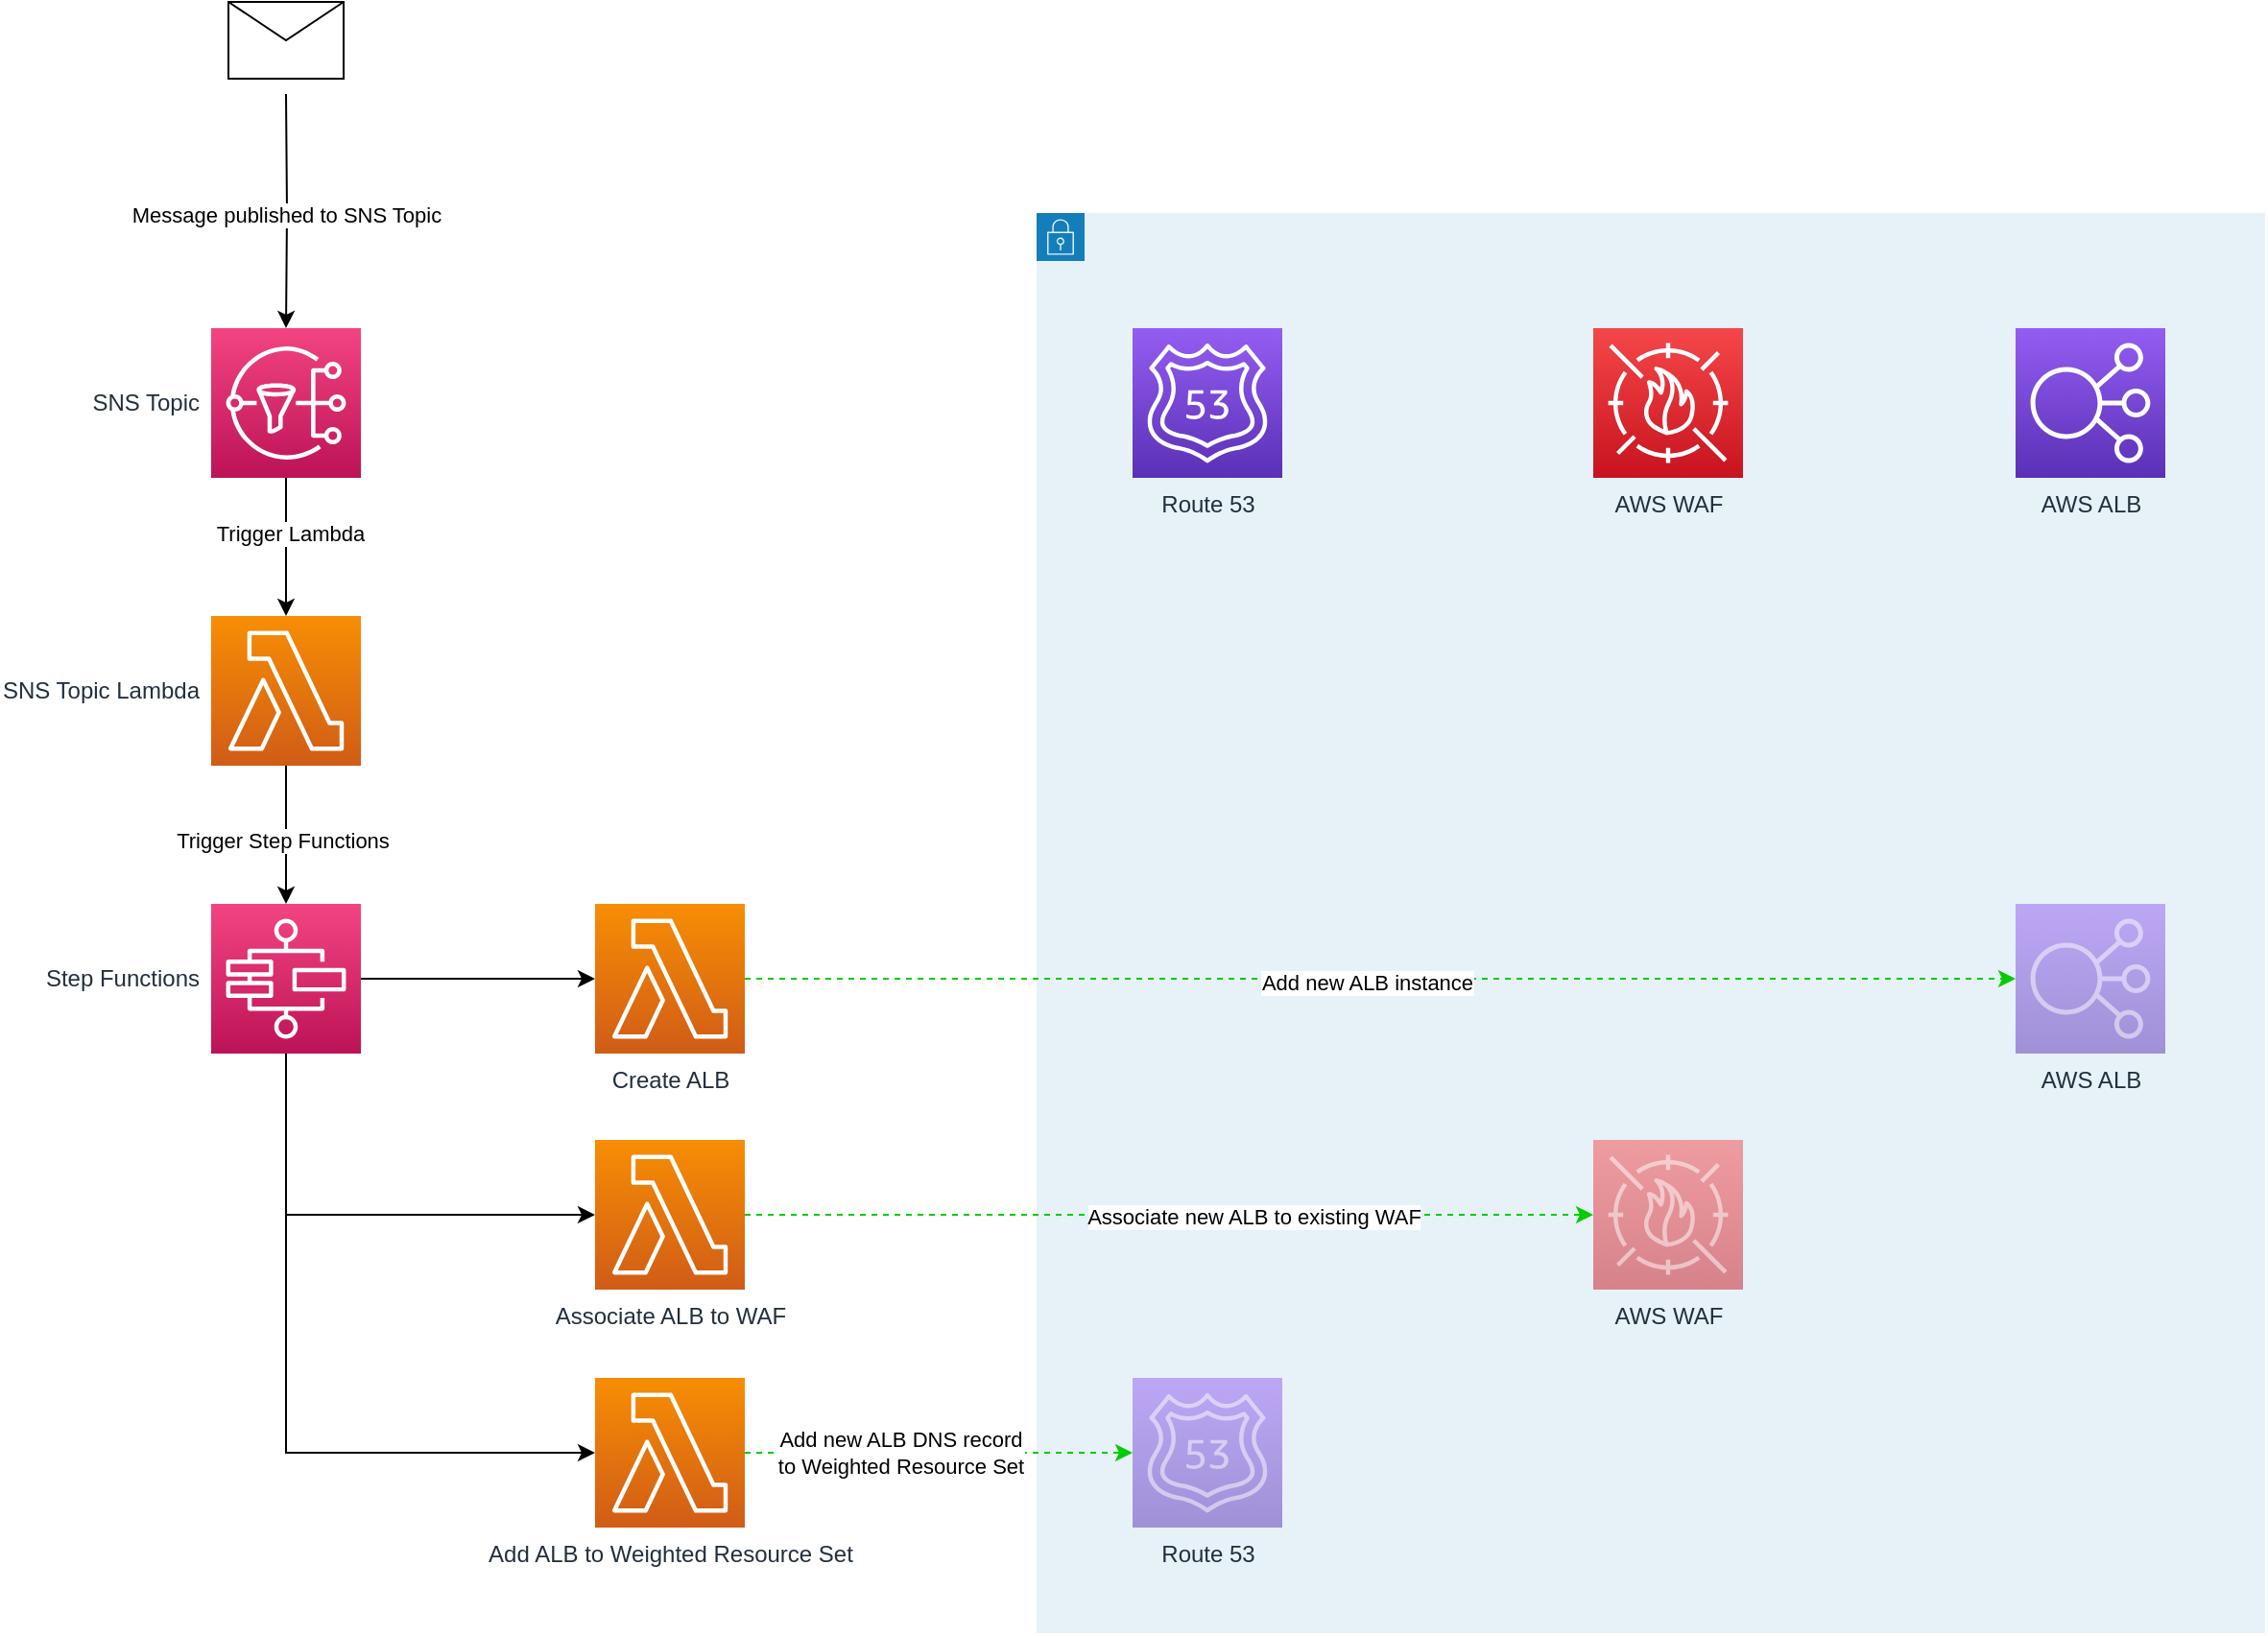 <mxfile version="14.6.13" type="device"><diagram id="7ZM2uqCmDNl1pzNYh1Qt" name="Page-1"><mxGraphModel dx="1577" dy="1032" grid="1" gridSize="10" guides="1" tooltips="1" connect="1" arrows="1" fold="1" page="1" pageScale="1" pageWidth="827" pageHeight="1169" math="0" shadow="0"><root><mxCell id="0"/><mxCell id="1" parent="0"/><mxCell id="T9TvfrUJXqhIfGYNaAvB-12" value="" style="points=[[0,0],[0.25,0],[0.5,0],[0.75,0],[1,0],[1,0.25],[1,0.5],[1,0.75],[1,1],[0.75,1],[0.5,1],[0.25,1],[0,1],[0,0.75],[0,0.5],[0,0.25]];outlineConnect=0;gradientColor=none;html=1;whiteSpace=wrap;fontSize=12;fontStyle=0;shape=mxgraph.aws4.group;grIcon=mxgraph.aws4.group_security_group;grStroke=0;strokeColor=#147EBA;fillColor=#E6F2F8;verticalAlign=top;align=left;spacingLeft=30;fontColor=#147EBA;dashed=0;" parent="1" vertex="1"><mxGeometry x="680" y="210" width="640" height="740" as="geometry"/></mxCell><mxCell id="T9TvfrUJXqhIfGYNaAvB-14" style="edgeStyle=orthogonalEdgeStyle;rounded=0;orthogonalLoop=1;jettySize=auto;html=1;" parent="1" target="T9TvfrUJXqhIfGYNaAvB-6" edge="1"><mxGeometry relative="1" as="geometry"><mxPoint x="289" y="148.0" as="sourcePoint"/></mxGeometry></mxCell><mxCell id="T9TvfrUJXqhIfGYNaAvB-26" value="Message published to SNS Topic" style="edgeLabel;html=1;align=center;verticalAlign=middle;resizable=0;points=[];" parent="T9TvfrUJXqhIfGYNaAvB-14" vertex="1" connectable="0"><mxGeometry x="0.034" relative="1" as="geometry"><mxPoint as="offset"/></mxGeometry></mxCell><mxCell id="T9TvfrUJXqhIfGYNaAvB-2" value="Route 53" style="points=[[0,0,0],[0.25,0,0],[0.5,0,0],[0.75,0,0],[1,0,0],[0,1,0],[0.25,1,0],[0.5,1,0],[0.75,1,0],[1,1,0],[0,0.25,0],[0,0.5,0],[0,0.75,0],[1,0.25,0],[1,0.5,0],[1,0.75,0]];outlineConnect=0;fontColor=#232F3E;gradientColor=#945DF2;gradientDirection=north;fillColor=#5A30B5;strokeColor=#ffffff;dashed=0;verticalLabelPosition=bottom;verticalAlign=top;align=center;html=1;fontSize=12;fontStyle=0;aspect=fixed;shape=mxgraph.aws4.resourceIcon;resIcon=mxgraph.aws4.route_53;" parent="1" vertex="1"><mxGeometry x="730" y="270" width="78" height="78" as="geometry"/></mxCell><mxCell id="T9TvfrUJXqhIfGYNaAvB-3" value="AWS WAF" style="points=[[0,0,0],[0.25,0,0],[0.5,0,0],[0.75,0,0],[1,0,0],[0,1,0],[0.25,1,0],[0.5,1,0],[0.75,1,0],[1,1,0],[0,0.25,0],[0,0.5,0],[0,0.75,0],[1,0.25,0],[1,0.5,0],[1,0.75,0]];outlineConnect=0;fontColor=#232F3E;gradientColor=#F54749;gradientDirection=north;fillColor=#C7131F;strokeColor=#ffffff;dashed=0;verticalLabelPosition=bottom;verticalAlign=top;align=center;html=1;fontSize=12;fontStyle=0;aspect=fixed;shape=mxgraph.aws4.resourceIcon;resIcon=mxgraph.aws4.waf;" parent="1" vertex="1"><mxGeometry x="970" y="270" width="78" height="78" as="geometry"/></mxCell><mxCell id="T9TvfrUJXqhIfGYNaAvB-16" style="edgeStyle=orthogonalEdgeStyle;rounded=0;orthogonalLoop=1;jettySize=auto;html=1;" parent="1" source="T9TvfrUJXqhIfGYNaAvB-4" target="T9TvfrUJXqhIfGYNaAvB-5" edge="1"><mxGeometry relative="1" as="geometry"/></mxCell><mxCell id="T9TvfrUJXqhIfGYNaAvB-28" value="Trigger Step Functions" style="edgeLabel;html=1;align=center;verticalAlign=middle;resizable=0;points=[];" parent="T9TvfrUJXqhIfGYNaAvB-16" vertex="1" connectable="0"><mxGeometry x="0.083" y="-2" relative="1" as="geometry"><mxPoint as="offset"/></mxGeometry></mxCell><mxCell id="T9TvfrUJXqhIfGYNaAvB-4" value="SNS Topic Lambda" style="points=[[0,0,0],[0.25,0,0],[0.5,0,0],[0.75,0,0],[1,0,0],[0,1,0],[0.25,1,0],[0.5,1,0],[0.75,1,0],[1,1,0],[0,0.25,0],[0,0.5,0],[0,0.75,0],[1,0.25,0],[1,0.5,0],[1,0.75,0]];outlineConnect=0;fontColor=#232F3E;gradientColor=#F78E04;gradientDirection=north;fillColor=#D05C17;strokeColor=#ffffff;dashed=0;verticalLabelPosition=middle;verticalAlign=middle;align=right;html=1;fontSize=12;fontStyle=0;aspect=fixed;shape=mxgraph.aws4.resourceIcon;resIcon=mxgraph.aws4.lambda;labelPosition=left;spacingRight=5;" parent="1" vertex="1"><mxGeometry x="250" y="420" width="78" height="78" as="geometry"/></mxCell><mxCell id="T9TvfrUJXqhIfGYNaAvB-17" style="edgeStyle=orthogonalEdgeStyle;rounded=0;orthogonalLoop=1;jettySize=auto;html=1;" parent="1" source="T9TvfrUJXqhIfGYNaAvB-5" target="T9TvfrUJXqhIfGYNaAvB-8" edge="1"><mxGeometry relative="1" as="geometry"/></mxCell><mxCell id="T9TvfrUJXqhIfGYNaAvB-18" style="edgeStyle=orthogonalEdgeStyle;rounded=0;orthogonalLoop=1;jettySize=auto;html=1;" parent="1" source="T9TvfrUJXqhIfGYNaAvB-5" target="T9TvfrUJXqhIfGYNaAvB-9" edge="1"><mxGeometry relative="1" as="geometry"><mxPoint x="270" y="710" as="sourcePoint"/><Array as="points"><mxPoint x="289" y="732"/></Array></mxGeometry></mxCell><mxCell id="T9TvfrUJXqhIfGYNaAvB-19" style="edgeStyle=orthogonalEdgeStyle;rounded=0;orthogonalLoop=1;jettySize=auto;html=1;entryX=0;entryY=0.5;entryDx=0;entryDy=0;entryPerimeter=0;" parent="1" source="T9TvfrUJXqhIfGYNaAvB-5" target="T9TvfrUJXqhIfGYNaAvB-10" edge="1"><mxGeometry relative="1" as="geometry"><Array as="points"><mxPoint x="289" y="856"/></Array></mxGeometry></mxCell><mxCell id="T9TvfrUJXqhIfGYNaAvB-5" value="Step Functions" style="points=[[0,0,0],[0.25,0,0],[0.5,0,0],[0.75,0,0],[1,0,0],[0,1,0],[0.25,1,0],[0.5,1,0],[0.75,1,0],[1,1,0],[0,0.25,0],[0,0.5,0],[0,0.75,0],[1,0.25,0],[1,0.5,0],[1,0.75,0]];outlineConnect=0;fontColor=#232F3E;gradientColor=#F34482;gradientDirection=north;fillColor=#BC1356;strokeColor=#ffffff;dashed=0;verticalLabelPosition=middle;verticalAlign=middle;align=right;html=1;fontSize=12;fontStyle=0;aspect=fixed;shape=mxgraph.aws4.resourceIcon;resIcon=mxgraph.aws4.step_functions;labelPosition=left;spacingRight=5;" parent="1" vertex="1"><mxGeometry x="250" y="570" width="78" height="78" as="geometry"/></mxCell><mxCell id="T9TvfrUJXqhIfGYNaAvB-15" style="edgeStyle=orthogonalEdgeStyle;rounded=0;orthogonalLoop=1;jettySize=auto;html=1;entryX=0.5;entryY=0;entryDx=0;entryDy=0;entryPerimeter=0;" parent="1" source="T9TvfrUJXqhIfGYNaAvB-6" target="T9TvfrUJXqhIfGYNaAvB-4" edge="1"><mxGeometry relative="1" as="geometry"/></mxCell><mxCell id="T9TvfrUJXqhIfGYNaAvB-27" value="Trigger Lambda" style="edgeLabel;html=1;align=center;verticalAlign=middle;resizable=0;points=[];" parent="T9TvfrUJXqhIfGYNaAvB-15" vertex="1" connectable="0"><mxGeometry x="-0.194" y="2" relative="1" as="geometry"><mxPoint as="offset"/></mxGeometry></mxCell><mxCell id="T9TvfrUJXqhIfGYNaAvB-6" value="SNS Topic" style="points=[[0,0,0],[0.25,0,0],[0.5,0,0],[0.75,0,0],[1,0,0],[0,1,0],[0.25,1,0],[0.5,1,0],[0.75,1,0],[1,1,0],[0,0.25,0],[0,0.5,0],[0,0.75,0],[1,0.25,0],[1,0.5,0],[1,0.75,0]];outlineConnect=0;fontColor=#232F3E;gradientColor=#F34482;gradientDirection=north;fillColor=#BC1356;strokeColor=#ffffff;dashed=0;verticalLabelPosition=middle;verticalAlign=middle;align=right;html=1;fontSize=12;fontStyle=0;aspect=fixed;shape=mxgraph.aws4.resourceIcon;resIcon=mxgraph.aws4.sns;labelPosition=left;spacingRight=5;" parent="1" vertex="1"><mxGeometry x="250" y="270" width="78" height="78" as="geometry"/></mxCell><mxCell id="T9TvfrUJXqhIfGYNaAvB-7" value="AWS ALB" style="points=[[0,0,0],[0.25,0,0],[0.5,0,0],[0.75,0,0],[1,0,0],[0,1,0],[0.25,1,0],[0.5,1,0],[0.75,1,0],[1,1,0],[0,0.25,0],[0,0.5,0],[0,0.75,0],[1,0.25,0],[1,0.5,0],[1,0.75,0]];outlineConnect=0;fontColor=#232F3E;gradientColor=#945DF2;gradientDirection=north;fillColor=#5A30B5;strokeColor=#ffffff;dashed=0;verticalLabelPosition=bottom;verticalAlign=top;align=center;html=1;fontSize=12;fontStyle=0;aspect=fixed;shape=mxgraph.aws4.resourceIcon;resIcon=mxgraph.aws4.elastic_load_balancing;" parent="1" vertex="1"><mxGeometry x="1190" y="270" width="78" height="78" as="geometry"/></mxCell><mxCell id="T9TvfrUJXqhIfGYNaAvB-22" style="edgeStyle=orthogonalEdgeStyle;rounded=0;orthogonalLoop=1;jettySize=auto;html=1;entryX=0;entryY=0.5;entryDx=0;entryDy=0;entryPerimeter=0;dashed=1;fillColor=#60a917;strokeWidth=1;strokeColor=#00CC00;" parent="1" source="T9TvfrUJXqhIfGYNaAvB-8" target="T9TvfrUJXqhIfGYNaAvB-21" edge="1"><mxGeometry relative="1" as="geometry"/></mxCell><mxCell id="T9TvfrUJXqhIfGYNaAvB-32" value="Add new ALB instance" style="edgeLabel;html=1;align=center;verticalAlign=middle;resizable=0;points=[];" parent="T9TvfrUJXqhIfGYNaAvB-22" vertex="1" connectable="0"><mxGeometry x="-0.021" y="-2" relative="1" as="geometry"><mxPoint as="offset"/></mxGeometry></mxCell><mxCell id="T9TvfrUJXqhIfGYNaAvB-8" value="Create ALB" style="points=[[0,0,0],[0.25,0,0],[0.5,0,0],[0.75,0,0],[1,0,0],[0,1,0],[0.25,1,0],[0.5,1,0],[0.75,1,0],[1,1,0],[0,0.25,0],[0,0.5,0],[0,0.75,0],[1,0.25,0],[1,0.5,0],[1,0.75,0]];outlineConnect=0;fontColor=#232F3E;gradientColor=#F78E04;gradientDirection=north;fillColor=#D05C17;strokeColor=#ffffff;dashed=0;verticalLabelPosition=bottom;verticalAlign=top;align=center;html=1;fontSize=12;fontStyle=0;aspect=fixed;shape=mxgraph.aws4.resourceIcon;resIcon=mxgraph.aws4.lambda;" parent="1" vertex="1"><mxGeometry x="450" y="570" width="78" height="78" as="geometry"/></mxCell><mxCell id="T9TvfrUJXqhIfGYNaAvB-29" style="edgeStyle=orthogonalEdgeStyle;rounded=0;orthogonalLoop=1;jettySize=auto;html=1;dashed=1;strokeColor=#00CC00;strokeWidth=1;" parent="1" source="T9TvfrUJXqhIfGYNaAvB-9" target="T9TvfrUJXqhIfGYNaAvB-23" edge="1"><mxGeometry relative="1" as="geometry"/></mxCell><mxCell id="T9TvfrUJXqhIfGYNaAvB-33" value="Associate new ALB to existing WAF" style="edgeLabel;html=1;align=center;verticalAlign=middle;resizable=0;points=[];" parent="T9TvfrUJXqhIfGYNaAvB-29" vertex="1" connectable="0"><mxGeometry x="0.199" y="-1" relative="1" as="geometry"><mxPoint as="offset"/></mxGeometry></mxCell><mxCell id="T9TvfrUJXqhIfGYNaAvB-9" value="Associate ALB to WAF" style="points=[[0,0,0],[0.25,0,0],[0.5,0,0],[0.75,0,0],[1,0,0],[0,1,0],[0.25,1,0],[0.5,1,0],[0.75,1,0],[1,1,0],[0,0.25,0],[0,0.5,0],[0,0.75,0],[1,0.25,0],[1,0.5,0],[1,0.75,0]];outlineConnect=0;fontColor=#232F3E;gradientColor=#F78E04;gradientDirection=north;fillColor=#D05C17;strokeColor=#ffffff;dashed=0;verticalLabelPosition=bottom;verticalAlign=top;align=center;html=1;fontSize=12;fontStyle=0;aspect=fixed;shape=mxgraph.aws4.resourceIcon;resIcon=mxgraph.aws4.lambda;" parent="1" vertex="1"><mxGeometry x="450" y="693" width="78" height="78" as="geometry"/></mxCell><mxCell id="T9TvfrUJXqhIfGYNaAvB-30" style="edgeStyle=orthogonalEdgeStyle;rounded=0;orthogonalLoop=1;jettySize=auto;html=1;dashed=1;strokeColor=#00CC00;" parent="1" source="T9TvfrUJXqhIfGYNaAvB-10" target="T9TvfrUJXqhIfGYNaAvB-24" edge="1"><mxGeometry relative="1" as="geometry"/></mxCell><mxCell id="T9TvfrUJXqhIfGYNaAvB-34" value="Add new ALB DNS record &lt;br&gt;to Weighted Resource Set" style="edgeLabel;html=1;align=center;verticalAlign=middle;resizable=0;points=[];" parent="T9TvfrUJXqhIfGYNaAvB-30" vertex="1" connectable="0"><mxGeometry x="0.148" relative="1" as="geometry"><mxPoint x="-35" as="offset"/></mxGeometry></mxCell><mxCell id="T9TvfrUJXqhIfGYNaAvB-10" value="Add ALB to Weighted Resource Set" style="points=[[0,0,0],[0.25,0,0],[0.5,0,0],[0.75,0,0],[1,0,0],[0,1,0],[0.25,1,0],[0.5,1,0],[0.75,1,0],[1,1,0],[0,0.25,0],[0,0.5,0],[0,0.75,0],[1,0.25,0],[1,0.5,0],[1,0.75,0]];outlineConnect=0;fontColor=#232F3E;gradientColor=#F78E04;gradientDirection=north;fillColor=#D05C17;strokeColor=#ffffff;dashed=0;verticalLabelPosition=bottom;verticalAlign=top;align=center;html=1;fontSize=12;fontStyle=0;aspect=fixed;shape=mxgraph.aws4.resourceIcon;resIcon=mxgraph.aws4.lambda;" parent="1" vertex="1"><mxGeometry x="450" y="817" width="78" height="78" as="geometry"/></mxCell><mxCell id="T9TvfrUJXqhIfGYNaAvB-21" value="AWS ALB" style="points=[[0,0,0],[0.25,0,0],[0.5,0,0],[0.75,0,0],[1,0,0],[0,1,0],[0.25,1,0],[0.5,1,0],[0.75,1,0],[1,1,0],[0,0.25,0],[0,0.5,0],[0,0.75,0],[1,0.25,0],[1,0.5,0],[1,0.75,0]];outlineConnect=0;fontColor=#232F3E;gradientColor=#945DF2;gradientDirection=north;fillColor=#5A30B5;strokeColor=#ffffff;dashed=0;verticalLabelPosition=bottom;verticalAlign=top;align=center;html=1;fontSize=12;fontStyle=0;aspect=fixed;shape=mxgraph.aws4.resourceIcon;resIcon=mxgraph.aws4.elastic_load_balancing;opacity=50;" parent="1" vertex="1"><mxGeometry x="1190" y="570" width="78" height="78" as="geometry"/></mxCell><mxCell id="T9TvfrUJXqhIfGYNaAvB-23" value="AWS WAF" style="points=[[0,0,0],[0.25,0,0],[0.5,0,0],[0.75,0,0],[1,0,0],[0,1,0],[0.25,1,0],[0.5,1,0],[0.75,1,0],[1,1,0],[0,0.25,0],[0,0.5,0],[0,0.75,0],[1,0.25,0],[1,0.5,0],[1,0.75,0]];outlineConnect=0;fontColor=#232F3E;gradientColor=#F54749;gradientDirection=north;fillColor=#C7131F;strokeColor=#ffffff;dashed=0;verticalLabelPosition=bottom;verticalAlign=top;align=center;html=1;fontSize=12;fontStyle=0;aspect=fixed;shape=mxgraph.aws4.resourceIcon;resIcon=mxgraph.aws4.waf;opacity=50;" parent="1" vertex="1"><mxGeometry x="970" y="693" width="78" height="78" as="geometry"/></mxCell><mxCell id="T9TvfrUJXqhIfGYNaAvB-24" value="Route 53" style="points=[[0,0,0],[0.25,0,0],[0.5,0,0],[0.75,0,0],[1,0,0],[0,1,0],[0.25,1,0],[0.5,1,0],[0.75,1,0],[1,1,0],[0,0.25,0],[0,0.5,0],[0,0.75,0],[1,0.25,0],[1,0.5,0],[1,0.75,0]];outlineConnect=0;fontColor=#232F3E;gradientColor=#945DF2;gradientDirection=north;fillColor=#5A30B5;strokeColor=#ffffff;dashed=0;verticalLabelPosition=bottom;verticalAlign=top;align=center;html=1;fontSize=12;fontStyle=0;aspect=fixed;shape=mxgraph.aws4.resourceIcon;resIcon=mxgraph.aws4.route_53;opacity=50;" parent="1" vertex="1"><mxGeometry x="730" y="817" width="78" height="78" as="geometry"/></mxCell><mxCell id="X4e3aj-8EM8s7PZBShTm-1" value="" style="shape=message;html=1;whiteSpace=wrap;html=1;outlineConnect=0;" vertex="1" parent="1"><mxGeometry x="259" y="100" width="60" height="40" as="geometry"/></mxCell></root></mxGraphModel></diagram></mxfile>